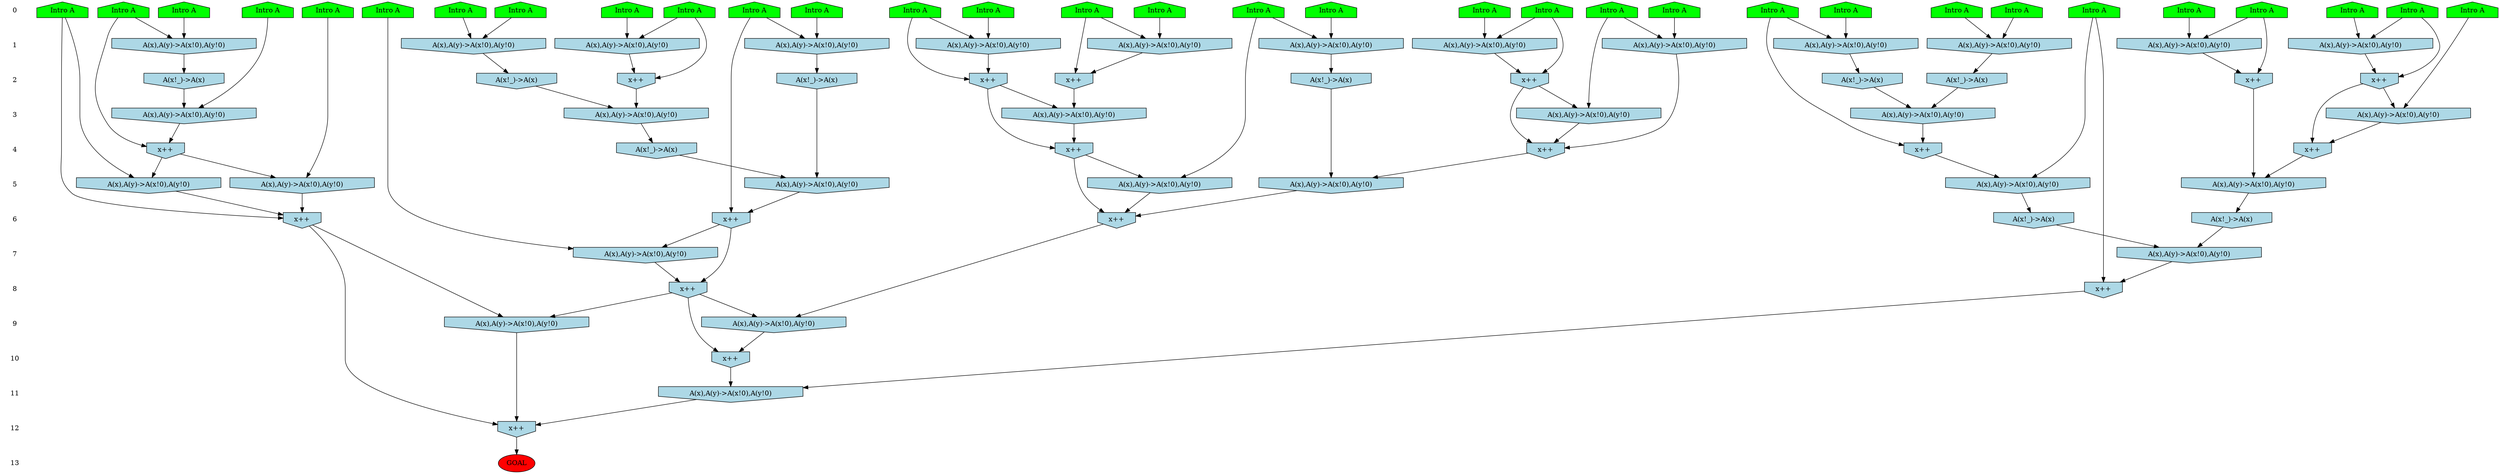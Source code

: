 /* Compression of 1 causal flows obtained in average at 2.720411E+00 t.u */
/* Compressed causal flows were: [854] */
digraph G{
 ranksep=.5 ; 
{ rank = same ; "0" [shape=plaintext] ; node_1 [label ="Intro A", shape=house, style=filled, fillcolor=green] ;
node_2 [label ="Intro A", shape=house, style=filled, fillcolor=green] ;
node_3 [label ="Intro A", shape=house, style=filled, fillcolor=green] ;
node_4 [label ="Intro A", shape=house, style=filled, fillcolor=green] ;
node_5 [label ="Intro A", shape=house, style=filled, fillcolor=green] ;
node_6 [label ="Intro A", shape=house, style=filled, fillcolor=green] ;
node_7 [label ="Intro A", shape=house, style=filled, fillcolor=green] ;
node_8 [label ="Intro A", shape=house, style=filled, fillcolor=green] ;
node_9 [label ="Intro A", shape=house, style=filled, fillcolor=green] ;
node_10 [label ="Intro A", shape=house, style=filled, fillcolor=green] ;
node_11 [label ="Intro A", shape=house, style=filled, fillcolor=green] ;
node_12 [label ="Intro A", shape=house, style=filled, fillcolor=green] ;
node_13 [label ="Intro A", shape=house, style=filled, fillcolor=green] ;
node_14 [label ="Intro A", shape=house, style=filled, fillcolor=green] ;
node_15 [label ="Intro A", shape=house, style=filled, fillcolor=green] ;
node_16 [label ="Intro A", shape=house, style=filled, fillcolor=green] ;
node_17 [label ="Intro A", shape=house, style=filled, fillcolor=green] ;
node_18 [label ="Intro A", shape=house, style=filled, fillcolor=green] ;
node_19 [label ="Intro A", shape=house, style=filled, fillcolor=green] ;
node_20 [label ="Intro A", shape=house, style=filled, fillcolor=green] ;
node_21 [label ="Intro A", shape=house, style=filled, fillcolor=green] ;
node_22 [label ="Intro A", shape=house, style=filled, fillcolor=green] ;
node_23 [label ="Intro A", shape=house, style=filled, fillcolor=green] ;
node_24 [label ="Intro A", shape=house, style=filled, fillcolor=green] ;
node_25 [label ="Intro A", shape=house, style=filled, fillcolor=green] ;
node_26 [label ="Intro A", shape=house, style=filled, fillcolor=green] ;
node_27 [label ="Intro A", shape=house, style=filled, fillcolor=green] ;
node_28 [label ="Intro A", shape=house, style=filled, fillcolor=green] ;
node_29 [label ="Intro A", shape=house, style=filled, fillcolor=green] ;
node_30 [label ="Intro A", shape=house, style=filled, fillcolor=green] ;
node_31 [label ="Intro A", shape=house, style=filled, fillcolor=green] ;
node_32 [label ="Intro A", shape=house, style=filled, fillcolor=green] ;
}
{ rank = same ; "1" [shape=plaintext] ; node_33 [label="A(x),A(y)->A(x!0),A(y!0)", shape=invhouse, style=filled, fillcolor = lightblue] ;
node_34 [label="A(x),A(y)->A(x!0),A(y!0)", shape=invhouse, style=filled, fillcolor = lightblue] ;
node_35 [label="A(x),A(y)->A(x!0),A(y!0)", shape=invhouse, style=filled, fillcolor = lightblue] ;
node_36 [label="A(x),A(y)->A(x!0),A(y!0)", shape=invhouse, style=filled, fillcolor = lightblue] ;
node_37 [label="A(x),A(y)->A(x!0),A(y!0)", shape=invhouse, style=filled, fillcolor = lightblue] ;
node_38 [label="A(x),A(y)->A(x!0),A(y!0)", shape=invhouse, style=filled, fillcolor = lightblue] ;
node_39 [label="A(x),A(y)->A(x!0),A(y!0)", shape=invhouse, style=filled, fillcolor = lightblue] ;
node_40 [label="A(x),A(y)->A(x!0),A(y!0)", shape=invhouse, style=filled, fillcolor = lightblue] ;
node_41 [label="A(x),A(y)->A(x!0),A(y!0)", shape=invhouse, style=filled, fillcolor = lightblue] ;
node_47 [label="A(x),A(y)->A(x!0),A(y!0)", shape=invhouse, style=filled, fillcolor = lightblue] ;
node_48 [label="A(x),A(y)->A(x!0),A(y!0)", shape=invhouse, style=filled, fillcolor = lightblue] ;
node_64 [label="A(x),A(y)->A(x!0),A(y!0)", shape=invhouse, style=filled, fillcolor = lightblue] ;
node_65 [label="A(x),A(y)->A(x!0),A(y!0)", shape=invhouse, style=filled, fillcolor = lightblue] ;
}
{ rank = same ; "2" [shape=plaintext] ; node_42 [label="A(x!_)->A(x)", shape=invhouse, style=filled, fillcolor = lightblue] ;
node_43 [label="x++", shape=invhouse, style=filled, fillcolor = lightblue] ;
node_44 [label="A(x!_)->A(x)", shape=invhouse, style=filled, fillcolor = lightblue] ;
node_49 [label="x++", shape=invhouse, style=filled, fillcolor = lightblue] ;
node_50 [label="A(x!_)->A(x)", shape=invhouse, style=filled, fillcolor = lightblue] ;
node_55 [label="x++", shape=invhouse, style=filled, fillcolor = lightblue] ;
node_56 [label="x++", shape=invhouse, style=filled, fillcolor = lightblue] ;
node_57 [label="A(x!_)->A(x)", shape=invhouse, style=filled, fillcolor = lightblue] ;
node_58 [label="A(x!_)->A(x)", shape=invhouse, style=filled, fillcolor = lightblue] ;
node_59 [label="x++", shape=invhouse, style=filled, fillcolor = lightblue] ;
node_66 [label="x++", shape=invhouse, style=filled, fillcolor = lightblue] ;
node_73 [label="A(x!_)->A(x)", shape=invhouse, style=filled, fillcolor = lightblue] ;
}
{ rank = same ; "3" [shape=plaintext] ; node_45 [label="A(x),A(y)->A(x!0),A(y!0)", shape=invhouse, style=filled, fillcolor = lightblue] ;
node_51 [label="A(x),A(y)->A(x!0),A(y!0)", shape=invhouse, style=filled, fillcolor = lightblue] ;
node_52 [label="A(x),A(y)->A(x!0),A(y!0)", shape=invhouse, style=filled, fillcolor = lightblue] ;
node_62 [label="A(x),A(y)->A(x!0),A(y!0)", shape=invhouse, style=filled, fillcolor = lightblue] ;
node_67 [label="A(x),A(y)->A(x!0),A(y!0)", shape=invhouse, style=filled, fillcolor = lightblue] ;
node_71 [label="A(x),A(y)->A(x!0),A(y!0)", shape=invhouse, style=filled, fillcolor = lightblue] ;
}
{ rank = same ; "4" [shape=plaintext] ; node_46 [label="x++", shape=invhouse, style=filled, fillcolor = lightblue] ;
node_53 [label="x++", shape=invhouse, style=filled, fillcolor = lightblue] ;
node_69 [label="x++", shape=invhouse, style=filled, fillcolor = lightblue] ;
node_70 [label="x++", shape=invhouse, style=filled, fillcolor = lightblue] ;
node_72 [label="A(x!_)->A(x)", shape=invhouse, style=filled, fillcolor = lightblue] ;
node_82 [label="x++", shape=invhouse, style=filled, fillcolor = lightblue] ;
}
{ rank = same ; "5" [shape=plaintext] ; node_54 [label="A(x),A(y)->A(x!0),A(y!0)", shape=invhouse, style=filled, fillcolor = lightblue] ;
node_60 [label="A(x),A(y)->A(x!0),A(y!0)", shape=invhouse, style=filled, fillcolor = lightblue] ;
node_74 [label="A(x),A(y)->A(x!0),A(y!0)", shape=invhouse, style=filled, fillcolor = lightblue] ;
node_76 [label="A(x),A(y)->A(x!0),A(y!0)", shape=invhouse, style=filled, fillcolor = lightblue] ;
node_77 [label="A(x),A(y)->A(x!0),A(y!0)", shape=invhouse, style=filled, fillcolor = lightblue] ;
node_79 [label="A(x),A(y)->A(x!0),A(y!0)", shape=invhouse, style=filled, fillcolor = lightblue] ;
node_84 [label="A(x),A(y)->A(x!0),A(y!0)", shape=invhouse, style=filled, fillcolor = lightblue] ;
}
{ rank = same ; "6" [shape=plaintext] ; node_61 [label="A(x!_)->A(x)", shape=invhouse, style=filled, fillcolor = lightblue] ;
node_63 [label="A(x!_)->A(x)", shape=invhouse, style=filled, fillcolor = lightblue] ;
node_78 [label="x++", shape=invhouse, style=filled, fillcolor = lightblue] ;
node_80 [label="x++", shape=invhouse, style=filled, fillcolor = lightblue] ;
node_85 [label="x++", shape=invhouse, style=filled, fillcolor = lightblue] ;
}
{ rank = same ; "7" [shape=plaintext] ; node_68 [label="A(x),A(y)->A(x!0),A(y!0)", shape=invhouse, style=filled, fillcolor = lightblue] ;
node_81 [label="A(x),A(y)->A(x!0),A(y!0)", shape=invhouse, style=filled, fillcolor = lightblue] ;
}
{ rank = same ; "8" [shape=plaintext] ; node_75 [label="x++", shape=invhouse, style=filled, fillcolor = lightblue] ;
node_83 [label="x++", shape=invhouse, style=filled, fillcolor = lightblue] ;
}
{ rank = same ; "9" [shape=plaintext] ; node_86 [label="A(x),A(y)->A(x!0),A(y!0)", shape=invhouse, style=filled, fillcolor = lightblue] ;
node_89 [label="A(x),A(y)->A(x!0),A(y!0)", shape=invhouse, style=filled, fillcolor = lightblue] ;
}
{ rank = same ; "10" [shape=plaintext] ; node_87 [label="x++", shape=invhouse, style=filled, fillcolor = lightblue] ;
}
{ rank = same ; "11" [shape=plaintext] ; node_88 [label="A(x),A(y)->A(x!0),A(y!0)", shape=invhouse, style=filled, fillcolor = lightblue] ;
}
{ rank = same ; "12" [shape=plaintext] ; node_90 [label="x++", shape=invhouse, style=filled, fillcolor = lightblue] ;
}
{ rank = same ; "13" [shape=plaintext] ; node_91 [label ="GOAL", style=filled, fillcolor=red] ;
}
"0" -> "1" [style="invis"]; 
"1" -> "2" [style="invis"]; 
"2" -> "3" [style="invis"]; 
"3" -> "4" [style="invis"]; 
"4" -> "5" [style="invis"]; 
"5" -> "6" [style="invis"]; 
"6" -> "7" [style="invis"]; 
"7" -> "8" [style="invis"]; 
"8" -> "9" [style="invis"]; 
"9" -> "10" [style="invis"]; 
"10" -> "11" [style="invis"]; 
"11" -> "12" [style="invis"]; 
"12" -> "13" [style="invis"]; 
node_4 -> node_33
node_29 -> node_33
node_14 -> node_34
node_32 -> node_34
node_13 -> node_35
node_23 -> node_35
node_6 -> node_36
node_17 -> node_36
node_15 -> node_37
node_31 -> node_37
node_24 -> node_38
node_25 -> node_38
node_7 -> node_39
node_19 -> node_39
node_22 -> node_40
node_28 -> node_40
node_2 -> node_41
node_9 -> node_41
node_36 -> node_42
node_22 -> node_43
node_40 -> node_43
node_39 -> node_44
node_18 -> node_45
node_43 -> node_45
node_43 -> node_46
node_45 -> node_46
node_1 -> node_47
node_8 -> node_47
node_3 -> node_48
node_27 -> node_48
node_23 -> node_49
node_35 -> node_49
node_33 -> node_50
node_5 -> node_51
node_44 -> node_51
node_42 -> node_52
node_50 -> node_52
node_4 -> node_53
node_52 -> node_53
node_20 -> node_54
node_53 -> node_54
node_32 -> node_55
node_34 -> node_55
node_1 -> node_56
node_47 -> node_56
node_38 -> node_57
node_37 -> node_58
node_2 -> node_59
node_41 -> node_59
node_46 -> node_60
node_49 -> node_60
node_54 -> node_61
node_56 -> node_62
node_57 -> node_62
node_60 -> node_63
node_16 -> node_64
node_26 -> node_64
node_11 -> node_65
node_12 -> node_65
node_27 -> node_66
node_48 -> node_66
node_16 -> node_67
node_55 -> node_67
node_61 -> node_68
node_63 -> node_68
node_55 -> node_69
node_64 -> node_69
node_67 -> node_69
node_19 -> node_70
node_51 -> node_70
node_59 -> node_71
node_66 -> node_71
node_62 -> node_72
node_65 -> node_73
node_21 -> node_74
node_70 -> node_74
node_20 -> node_75
node_68 -> node_75
node_58 -> node_76
node_72 -> node_76
node_10 -> node_77
node_70 -> node_77
node_15 -> node_78
node_76 -> node_78
node_69 -> node_79
node_73 -> node_79
node_10 -> node_80
node_74 -> node_80
node_77 -> node_80
node_30 -> node_81
node_78 -> node_81
node_66 -> node_82
node_71 -> node_82
node_78 -> node_83
node_81 -> node_83
node_12 -> node_84
node_82 -> node_84
node_79 -> node_85
node_82 -> node_85
node_84 -> node_85
node_83 -> node_86
node_85 -> node_86
node_83 -> node_87
node_86 -> node_87
node_75 -> node_88
node_87 -> node_88
node_80 -> node_89
node_83 -> node_89
node_80 -> node_90
node_88 -> node_90
node_89 -> node_90
node_90 -> node_91
}
/*
 Dot generation time: 0.000000
*/